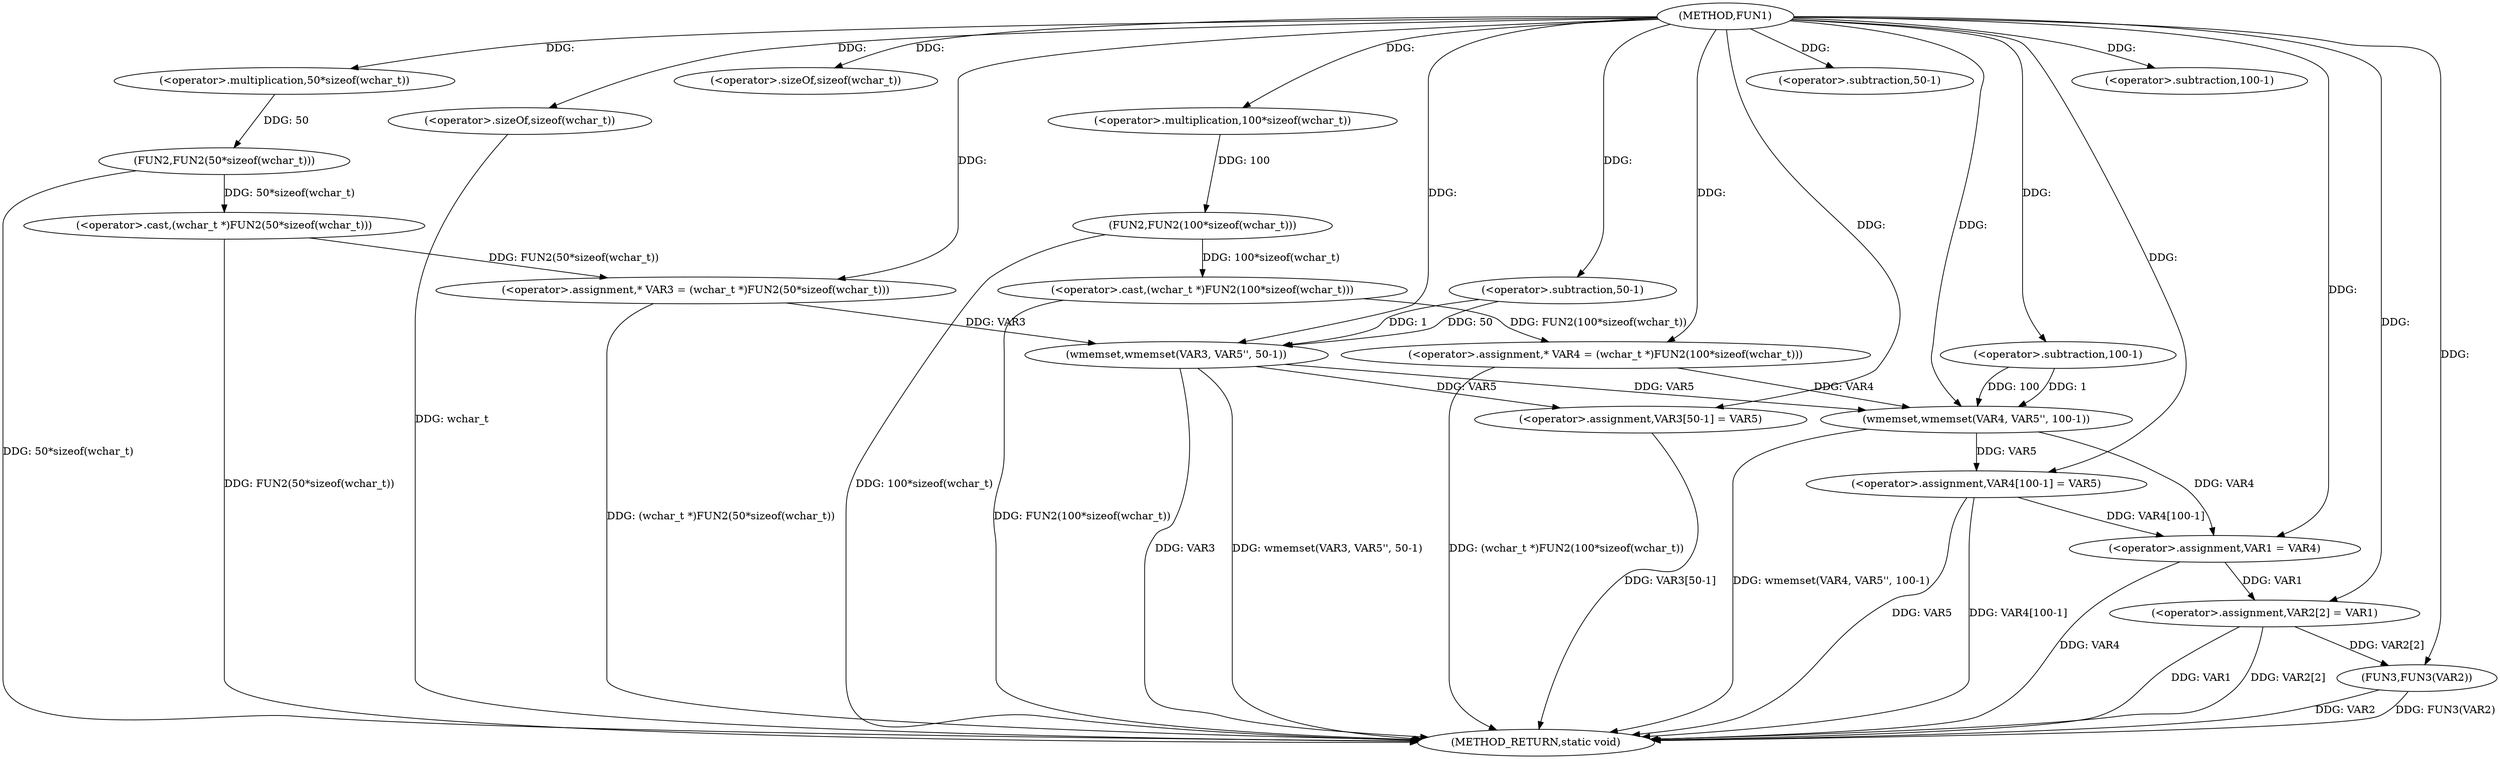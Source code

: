 digraph FUN1 {  
"1000100" [label = "(METHOD,FUN1)" ]
"1000160" [label = "(METHOD_RETURN,static void)" ]
"1000105" [label = "(<operator>.assignment,* VAR3 = (wchar_t *)FUN2(50*sizeof(wchar_t)))" ]
"1000107" [label = "(<operator>.cast,(wchar_t *)FUN2(50*sizeof(wchar_t)))" ]
"1000109" [label = "(FUN2,FUN2(50*sizeof(wchar_t)))" ]
"1000110" [label = "(<operator>.multiplication,50*sizeof(wchar_t))" ]
"1000112" [label = "(<operator>.sizeOf,sizeof(wchar_t))" ]
"1000115" [label = "(<operator>.assignment,* VAR4 = (wchar_t *)FUN2(100*sizeof(wchar_t)))" ]
"1000117" [label = "(<operator>.cast,(wchar_t *)FUN2(100*sizeof(wchar_t)))" ]
"1000119" [label = "(FUN2,FUN2(100*sizeof(wchar_t)))" ]
"1000120" [label = "(<operator>.multiplication,100*sizeof(wchar_t))" ]
"1000122" [label = "(<operator>.sizeOf,sizeof(wchar_t))" ]
"1000124" [label = "(wmemset,wmemset(VAR3, VAR5'', 50-1))" ]
"1000127" [label = "(<operator>.subtraction,50-1)" ]
"1000130" [label = "(<operator>.assignment,VAR3[50-1] = VAR5)" ]
"1000133" [label = "(<operator>.subtraction,50-1)" ]
"1000137" [label = "(wmemset,wmemset(VAR4, VAR5'', 100-1))" ]
"1000140" [label = "(<operator>.subtraction,100-1)" ]
"1000143" [label = "(<operator>.assignment,VAR4[100-1] = VAR5)" ]
"1000146" [label = "(<operator>.subtraction,100-1)" ]
"1000150" [label = "(<operator>.assignment,VAR1 = VAR4)" ]
"1000153" [label = "(<operator>.assignment,VAR2[2] = VAR1)" ]
"1000158" [label = "(FUN3,FUN3(VAR2))" ]
  "1000124" -> "1000160"  [ label = "DDG: VAR3"] 
  "1000105" -> "1000160"  [ label = "DDG: (wchar_t *)FUN2(50*sizeof(wchar_t))"] 
  "1000153" -> "1000160"  [ label = "DDG: VAR1"] 
  "1000122" -> "1000160"  [ label = "DDG: wchar_t"] 
  "1000150" -> "1000160"  [ label = "DDG: VAR4"] 
  "1000143" -> "1000160"  [ label = "DDG: VAR5"] 
  "1000153" -> "1000160"  [ label = "DDG: VAR2[2]"] 
  "1000117" -> "1000160"  [ label = "DDG: FUN2(100*sizeof(wchar_t))"] 
  "1000158" -> "1000160"  [ label = "DDG: VAR2"] 
  "1000115" -> "1000160"  [ label = "DDG: (wchar_t *)FUN2(100*sizeof(wchar_t))"] 
  "1000158" -> "1000160"  [ label = "DDG: FUN3(VAR2)"] 
  "1000143" -> "1000160"  [ label = "DDG: VAR4[100-1]"] 
  "1000109" -> "1000160"  [ label = "DDG: 50*sizeof(wchar_t)"] 
  "1000119" -> "1000160"  [ label = "DDG: 100*sizeof(wchar_t)"] 
  "1000137" -> "1000160"  [ label = "DDG: wmemset(VAR4, VAR5'', 100-1)"] 
  "1000107" -> "1000160"  [ label = "DDG: FUN2(50*sizeof(wchar_t))"] 
  "1000130" -> "1000160"  [ label = "DDG: VAR3[50-1]"] 
  "1000124" -> "1000160"  [ label = "DDG: wmemset(VAR3, VAR5'', 50-1)"] 
  "1000107" -> "1000105"  [ label = "DDG: FUN2(50*sizeof(wchar_t))"] 
  "1000100" -> "1000105"  [ label = "DDG: "] 
  "1000109" -> "1000107"  [ label = "DDG: 50*sizeof(wchar_t)"] 
  "1000110" -> "1000109"  [ label = "DDG: 50"] 
  "1000100" -> "1000110"  [ label = "DDG: "] 
  "1000100" -> "1000112"  [ label = "DDG: "] 
  "1000117" -> "1000115"  [ label = "DDG: FUN2(100*sizeof(wchar_t))"] 
  "1000100" -> "1000115"  [ label = "DDG: "] 
  "1000119" -> "1000117"  [ label = "DDG: 100*sizeof(wchar_t)"] 
  "1000120" -> "1000119"  [ label = "DDG: 100"] 
  "1000100" -> "1000120"  [ label = "DDG: "] 
  "1000100" -> "1000122"  [ label = "DDG: "] 
  "1000105" -> "1000124"  [ label = "DDG: VAR3"] 
  "1000100" -> "1000124"  [ label = "DDG: "] 
  "1000127" -> "1000124"  [ label = "DDG: 50"] 
  "1000127" -> "1000124"  [ label = "DDG: 1"] 
  "1000100" -> "1000127"  [ label = "DDG: "] 
  "1000124" -> "1000130"  [ label = "DDG: VAR5"] 
  "1000100" -> "1000130"  [ label = "DDG: "] 
  "1000100" -> "1000133"  [ label = "DDG: "] 
  "1000115" -> "1000137"  [ label = "DDG: VAR4"] 
  "1000100" -> "1000137"  [ label = "DDG: "] 
  "1000124" -> "1000137"  [ label = "DDG: VAR5"] 
  "1000140" -> "1000137"  [ label = "DDG: 100"] 
  "1000140" -> "1000137"  [ label = "DDG: 1"] 
  "1000100" -> "1000140"  [ label = "DDG: "] 
  "1000137" -> "1000143"  [ label = "DDG: VAR5"] 
  "1000100" -> "1000143"  [ label = "DDG: "] 
  "1000100" -> "1000146"  [ label = "DDG: "] 
  "1000143" -> "1000150"  [ label = "DDG: VAR4[100-1]"] 
  "1000137" -> "1000150"  [ label = "DDG: VAR4"] 
  "1000100" -> "1000150"  [ label = "DDG: "] 
  "1000150" -> "1000153"  [ label = "DDG: VAR1"] 
  "1000100" -> "1000153"  [ label = "DDG: "] 
  "1000153" -> "1000158"  [ label = "DDG: VAR2[2]"] 
  "1000100" -> "1000158"  [ label = "DDG: "] 
}
